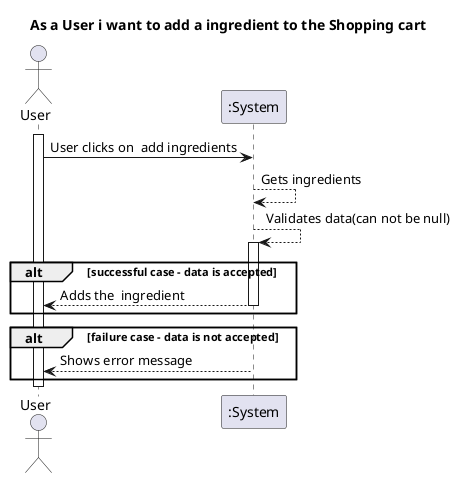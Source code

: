 @startuml
'https://plantuml.com/sequence-diagram
actor "User" as MD
title As a User i want to add a ingredient to the Shopping cart
activate MD
MD -> ":System" : User clicks on  add ingredients
":System" --> ":System" : Gets ingredients
":System" --> ":System" : Validates data(can not be null)
alt successful case - data is accepted
activate ":System"
":System" --> MD : Adds the  ingredient
deactivate ":System"

end

alt failure case - data is not accepted
activate ":System"
":System" --> MD : Shows error message
deactivate ":System"

end
deactivate MD
@enduml